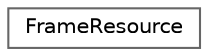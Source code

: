 digraph "Graphical Class Hierarchy"
{
 // LATEX_PDF_SIZE
  bgcolor="transparent";
  edge [fontname=Helvetica,fontsize=10,labelfontname=Helvetica,labelfontsize=10];
  node [fontname=Helvetica,fontsize=10,shape=box,height=0.2,width=0.4];
  rankdir="LR";
  Node0 [label="FrameResource",height=0.2,width=0.4,color="grey40", fillcolor="white", style="filled",URL="$struct_frame_resource.html",tooltip=" "];
}
